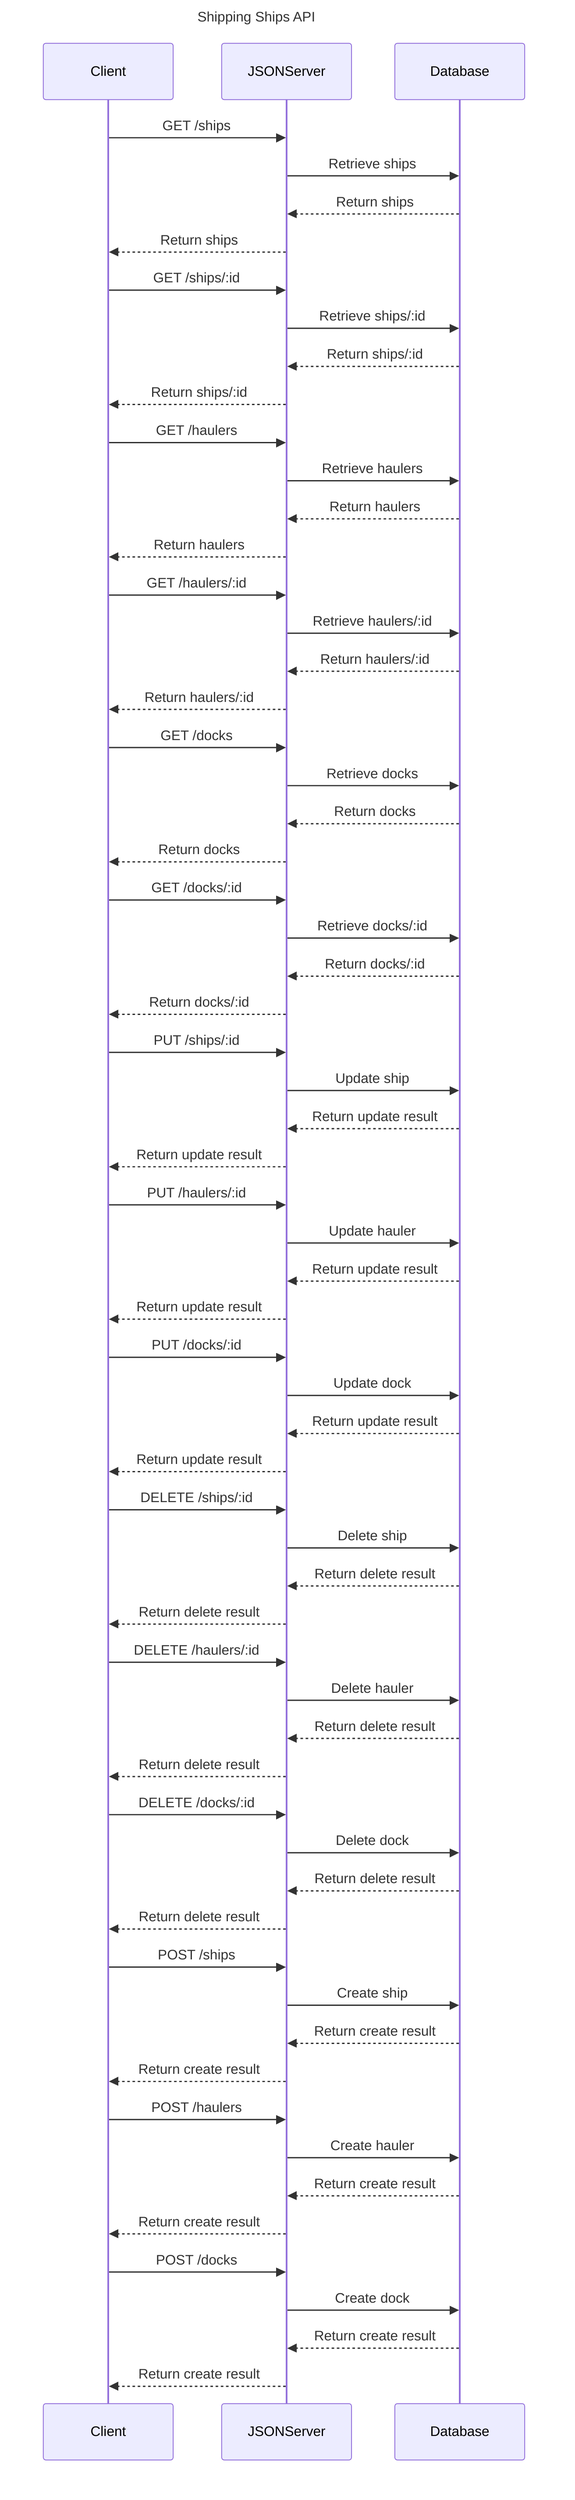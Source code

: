 sequenceDiagram
    title Shipping Ships API
    participant Client
    participant JSONServer
    participant Database
    Client->>JSONServer: GET /ships
    JSONServer->>Database: Retrieve ships
    Database-->>JSONServer: Return ships
    JSONServer-->>Client: Return ships
    Client->>JSONServer: GET /ships/:id
    JSONServer->>Database: Retrieve ships/:id
    Database-->>JSONServer: Return ships/:id
    JSONServer-->>Client: Return ships/:id
    Client->>JSONServer: GET /haulers
    JSONServer->>Database: Retrieve haulers
    Database-->>JSONServer: Return haulers
    JSONServer-->>Client: Return haulers
    Client->>JSONServer: GET /haulers/:id
    JSONServer->>Database: Retrieve haulers/:id
    Database-->>JSONServer: Return haulers/:id
    JSONServer-->>Client: Return haulers/:id
    Client->>JSONServer: GET /docks
    JSONServer->>Database: Retrieve docks
    Database-->>JSONServer: Return docks
    JSONServer-->>Client: Return docks
    Client->>JSONServer: GET /docks/:id
    JSONServer->>Database: Retrieve docks/:id
    Database-->>JSONServer: Return docks/:id
    JSONServer-->>Client: Return docks/:id
    Client->>JSONServer: PUT /ships/:id
    JSONServer->>Database: Update ship
    Database-->>JSONServer: Return update result
    JSONServer-->>Client: Return update result
    Client->>JSONServer: PUT /haulers/:id
    JSONServer->>Database: Update hauler
    Database-->>JSONServer: Return update result
    JSONServer-->>Client: Return update result
    Client->>JSONServer: PUT /docks/:id
    JSONServer->>Database: Update dock
    Database-->>JSONServer: Return update result
    JSONServer-->>Client: Return update result
    Client->>JSONServer: DELETE /ships/:id
    JSONServer->>Database: Delete ship
    Database-->>JSONServer: Return delete result
    JSONServer-->>Client: Return delete result
    Client->>JSONServer: DELETE /haulers/:id
    JSONServer->>Database: Delete hauler
    Database-->>JSONServer: Return delete result
    JSONServer-->>Client: Return delete result
    Client->>JSONServer: DELETE /docks/:id
    JSONServer->>Database: Delete dock
    Database-->>JSONServer: Return delete result
    JSONServer-->>Client: Return delete result
    Client->>JSONServer: POST /ships
    JSONServer->>Database: Create ship
    Database-->>JSONServer: Return create result
    JSONServer-->>Client: Return create result
    Client->>JSONServer: POST /haulers
    JSONServer->>Database: Create hauler
    Database-->>JSONServer: Return create result
    JSONServer-->>Client: Return create result
    Client->>JSONServer: POST /docks
    JSONServer->>Database: Create dock
    Database-->>JSONServer: Return create result
    JSONServer-->>Client: Return create result